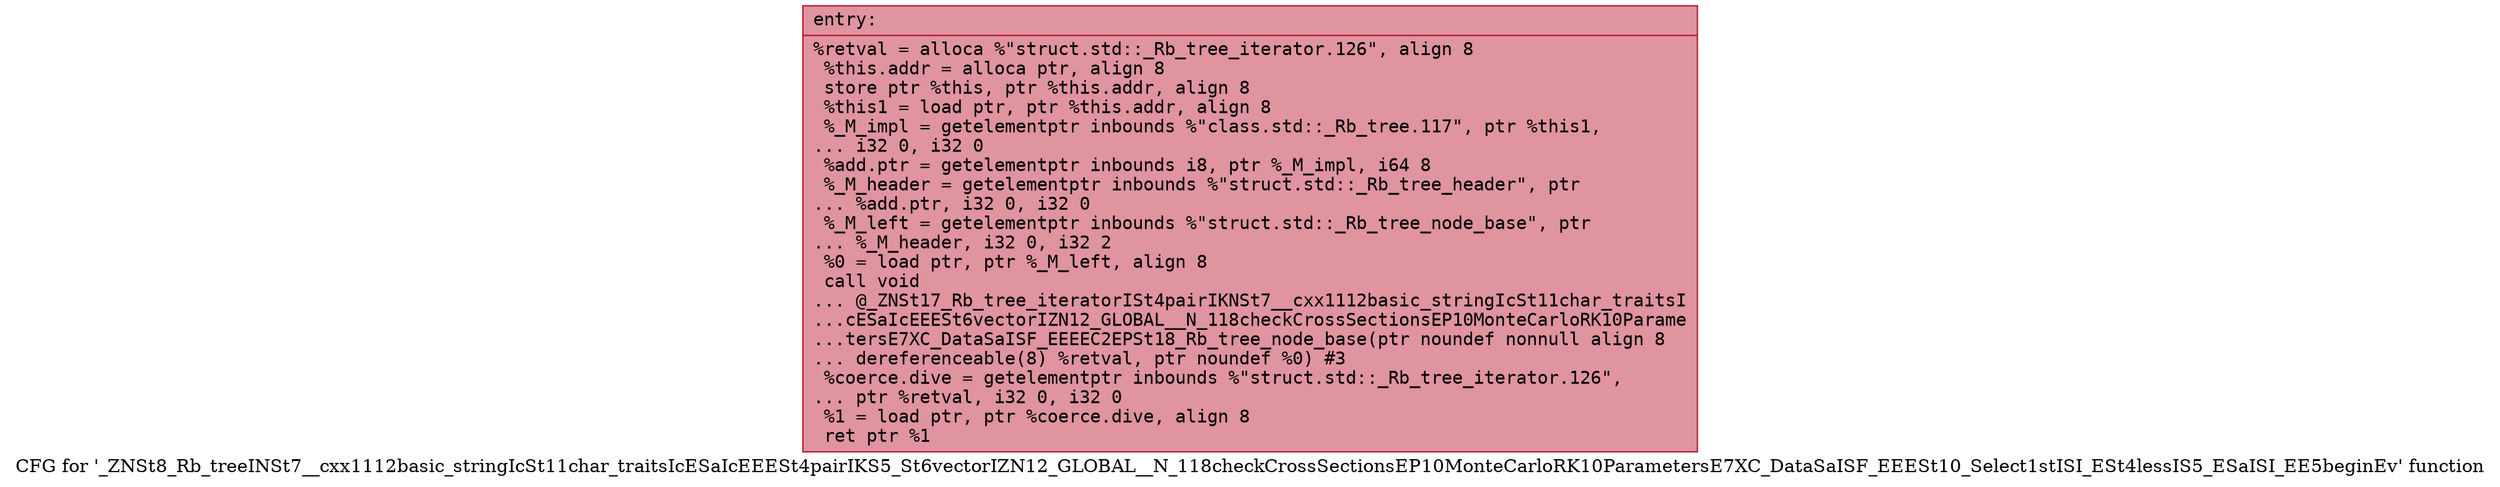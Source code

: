 digraph "CFG for '_ZNSt8_Rb_treeINSt7__cxx1112basic_stringIcSt11char_traitsIcESaIcEEESt4pairIKS5_St6vectorIZN12_GLOBAL__N_118checkCrossSectionsEP10MonteCarloRK10ParametersE7XC_DataSaISF_EEESt10_Select1stISI_ESt4lessIS5_ESaISI_EE5beginEv' function" {
	label="CFG for '_ZNSt8_Rb_treeINSt7__cxx1112basic_stringIcSt11char_traitsIcESaIcEEESt4pairIKS5_St6vectorIZN12_GLOBAL__N_118checkCrossSectionsEP10MonteCarloRK10ParametersE7XC_DataSaISF_EEESt10_Select1stISI_ESt4lessIS5_ESaISI_EE5beginEv' function";

	Node0x55dab4955d60 [shape=record,color="#b70d28ff", style=filled, fillcolor="#b70d2870" fontname="Courier",label="{entry:\l|  %retval = alloca %\"struct.std::_Rb_tree_iterator.126\", align 8\l  %this.addr = alloca ptr, align 8\l  store ptr %this, ptr %this.addr, align 8\l  %this1 = load ptr, ptr %this.addr, align 8\l  %_M_impl = getelementptr inbounds %\"class.std::_Rb_tree.117\", ptr %this1,\l... i32 0, i32 0\l  %add.ptr = getelementptr inbounds i8, ptr %_M_impl, i64 8\l  %_M_header = getelementptr inbounds %\"struct.std::_Rb_tree_header\", ptr\l... %add.ptr, i32 0, i32 0\l  %_M_left = getelementptr inbounds %\"struct.std::_Rb_tree_node_base\", ptr\l... %_M_header, i32 0, i32 2\l  %0 = load ptr, ptr %_M_left, align 8\l  call void\l... @_ZNSt17_Rb_tree_iteratorISt4pairIKNSt7__cxx1112basic_stringIcSt11char_traitsI\l...cESaIcEEESt6vectorIZN12_GLOBAL__N_118checkCrossSectionsEP10MonteCarloRK10Parame\l...tersE7XC_DataSaISF_EEEEC2EPSt18_Rb_tree_node_base(ptr noundef nonnull align 8\l... dereferenceable(8) %retval, ptr noundef %0) #3\l  %coerce.dive = getelementptr inbounds %\"struct.std::_Rb_tree_iterator.126\",\l... ptr %retval, i32 0, i32 0\l  %1 = load ptr, ptr %coerce.dive, align 8\l  ret ptr %1\l}"];
}
